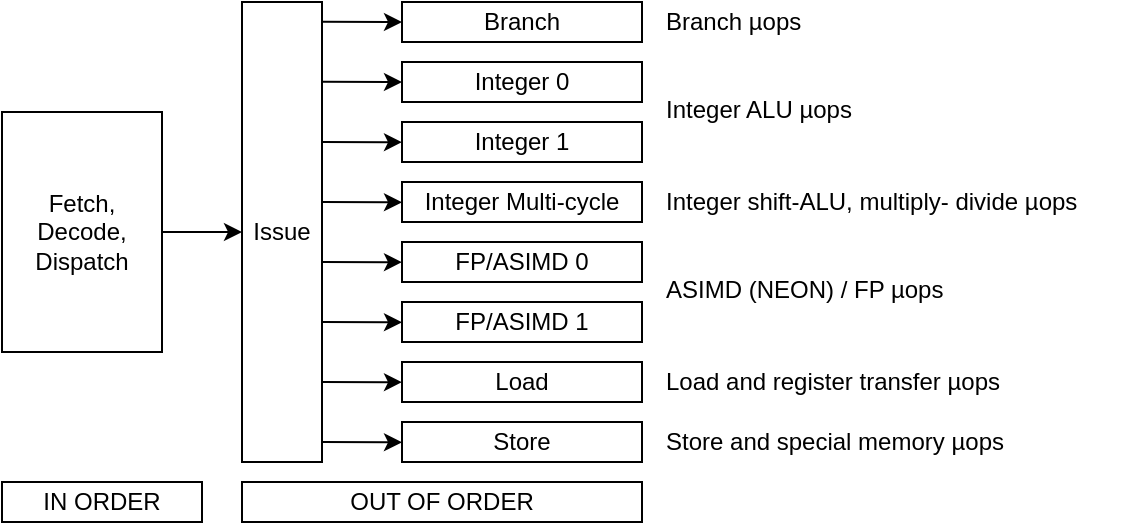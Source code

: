 <mxfile version="20.8.16" type="device"><diagram name="Page-1" id="CQ9Tcn9Mi_tH3L0ZF2m8"><mxGraphModel dx="827" dy="493" grid="1" gridSize="10" guides="1" tooltips="1" connect="1" arrows="1" fold="1" page="1" pageScale="1" pageWidth="850" pageHeight="1100" math="0" shadow="0"><root><mxCell id="0"/><mxCell id="1" parent="0"/><mxCell id="mTNjN8T_EUWVcwYaFmiH-14" style="edgeStyle=orthogonalEdgeStyle;rounded=0;orthogonalLoop=1;jettySize=auto;html=1;entryX=0;entryY=0.5;entryDx=0;entryDy=0;" edge="1" parent="1" source="mTNjN8T_EUWVcwYaFmiH-2" target="mTNjN8T_EUWVcwYaFmiH-3"><mxGeometry relative="1" as="geometry"/></mxCell><mxCell id="mTNjN8T_EUWVcwYaFmiH-2" value="Fetch, Decode, Dispatch" style="rounded=0;whiteSpace=wrap;html=1;flipH=0;direction=east;" vertex="1" parent="1"><mxGeometry x="40" y="175" width="80" height="120" as="geometry"/></mxCell><mxCell id="mTNjN8T_EUWVcwYaFmiH-3" value="Issue" style="rounded=0;whiteSpace=wrap;html=1;flipH=0;direction=east;" vertex="1" parent="1"><mxGeometry x="160" y="120" width="40" height="230" as="geometry"/></mxCell><mxCell id="mTNjN8T_EUWVcwYaFmiH-6" value="Branch" style="rounded=0;whiteSpace=wrap;html=1;flipH=0;direction=east;" vertex="1" parent="1"><mxGeometry x="240" y="120" width="120" height="20" as="geometry"/></mxCell><mxCell id="mTNjN8T_EUWVcwYaFmiH-7" value="Integer 0" style="rounded=0;whiteSpace=wrap;html=1;flipH=0;direction=east;" vertex="1" parent="1"><mxGeometry x="240" y="150" width="120" height="20" as="geometry"/></mxCell><mxCell id="mTNjN8T_EUWVcwYaFmiH-8" value="Integer 1" style="rounded=0;whiteSpace=wrap;html=1;flipH=0;direction=east;" vertex="1" parent="1"><mxGeometry x="240" y="180" width="120" height="20" as="geometry"/></mxCell><mxCell id="mTNjN8T_EUWVcwYaFmiH-9" value="Integer Multi-cycle" style="rounded=0;whiteSpace=wrap;html=1;flipH=0;direction=east;" vertex="1" parent="1"><mxGeometry x="240" y="210" width="120" height="20" as="geometry"/></mxCell><mxCell id="mTNjN8T_EUWVcwYaFmiH-10" value="FP/ASIMD 0" style="rounded=0;whiteSpace=wrap;html=1;flipH=0;direction=east;" vertex="1" parent="1"><mxGeometry x="240" y="240" width="120" height="20" as="geometry"/></mxCell><mxCell id="mTNjN8T_EUWVcwYaFmiH-11" value="FP/ASIMD 1" style="rounded=0;whiteSpace=wrap;html=1;flipH=0;direction=east;" vertex="1" parent="1"><mxGeometry x="240" y="270" width="120" height="20" as="geometry"/></mxCell><mxCell id="mTNjN8T_EUWVcwYaFmiH-12" value="Load" style="rounded=0;whiteSpace=wrap;html=1;flipH=0;direction=east;" vertex="1" parent="1"><mxGeometry x="240" y="300" width="120" height="20" as="geometry"/></mxCell><mxCell id="mTNjN8T_EUWVcwYaFmiH-13" value="Store" style="rounded=0;whiteSpace=wrap;html=1;flipH=0;direction=east;" vertex="1" parent="1"><mxGeometry x="240" y="330" width="120" height="20" as="geometry"/></mxCell><mxCell id="mTNjN8T_EUWVcwYaFmiH-26" value="IN ORDER" style="rounded=0;whiteSpace=wrap;html=1;flipH=0;direction=east;" vertex="1" parent="1"><mxGeometry x="40" y="360" width="100" height="20" as="geometry"/></mxCell><mxCell id="mTNjN8T_EUWVcwYaFmiH-27" value="OUT OF ORDER" style="rounded=0;whiteSpace=wrap;html=1;flipH=0;direction=east;" vertex="1" parent="1"><mxGeometry x="160" y="360" width="200" height="20" as="geometry"/></mxCell><mxCell id="mTNjN8T_EUWVcwYaFmiH-28" value="" style="endArrow=classic;html=1;rounded=0;entryX=0;entryY=0.5;entryDx=0;entryDy=0;exitX=1;exitY=0.043;exitDx=0;exitDy=0;exitPerimeter=0;" edge="1" parent="1" source="mTNjN8T_EUWVcwYaFmiH-3" target="mTNjN8T_EUWVcwYaFmiH-6"><mxGeometry width="50" height="50" relative="1" as="geometry"><mxPoint x="-40" y="190" as="sourcePoint"/><mxPoint x="10" y="140" as="targetPoint"/></mxGeometry></mxCell><mxCell id="mTNjN8T_EUWVcwYaFmiH-29" value="" style="endArrow=classic;html=1;rounded=0;entryX=0;entryY=0.5;entryDx=0;entryDy=0;exitX=1;exitY=0.043;exitDx=0;exitDy=0;exitPerimeter=0;" edge="1" parent="1"><mxGeometry width="50" height="50" relative="1" as="geometry"><mxPoint x="200" y="159.9" as="sourcePoint"/><mxPoint x="240" y="160.01" as="targetPoint"/></mxGeometry></mxCell><mxCell id="mTNjN8T_EUWVcwYaFmiH-30" value="" style="endArrow=classic;html=1;rounded=0;entryX=0;entryY=0.5;entryDx=0;entryDy=0;exitX=1;exitY=0.043;exitDx=0;exitDy=0;exitPerimeter=0;" edge="1" parent="1"><mxGeometry width="50" height="50" relative="1" as="geometry"><mxPoint x="200" y="190" as="sourcePoint"/><mxPoint x="240" y="190.11" as="targetPoint"/></mxGeometry></mxCell><mxCell id="mTNjN8T_EUWVcwYaFmiH-31" value="" style="endArrow=classic;html=1;rounded=0;entryX=0;entryY=0.5;entryDx=0;entryDy=0;exitX=1;exitY=0.043;exitDx=0;exitDy=0;exitPerimeter=0;" edge="1" parent="1"><mxGeometry width="50" height="50" relative="1" as="geometry"><mxPoint x="200" y="220.01" as="sourcePoint"/><mxPoint x="240" y="220.12" as="targetPoint"/></mxGeometry></mxCell><mxCell id="mTNjN8T_EUWVcwYaFmiH-32" value="" style="endArrow=classic;html=1;rounded=0;entryX=0;entryY=0.5;entryDx=0;entryDy=0;exitX=1;exitY=0.043;exitDx=0;exitDy=0;exitPerimeter=0;" edge="1" parent="1"><mxGeometry width="50" height="50" relative="1" as="geometry"><mxPoint x="200" y="250" as="sourcePoint"/><mxPoint x="240" y="250.11" as="targetPoint"/></mxGeometry></mxCell><mxCell id="mTNjN8T_EUWVcwYaFmiH-33" value="" style="endArrow=classic;html=1;rounded=0;entryX=0;entryY=0.5;entryDx=0;entryDy=0;exitX=1;exitY=0.043;exitDx=0;exitDy=0;exitPerimeter=0;" edge="1" parent="1"><mxGeometry width="50" height="50" relative="1" as="geometry"><mxPoint x="200" y="280.01" as="sourcePoint"/><mxPoint x="240" y="280.12" as="targetPoint"/></mxGeometry></mxCell><mxCell id="mTNjN8T_EUWVcwYaFmiH-34" value="" style="endArrow=classic;html=1;rounded=0;entryX=0;entryY=0.5;entryDx=0;entryDy=0;exitX=1;exitY=0.043;exitDx=0;exitDy=0;exitPerimeter=0;" edge="1" parent="1"><mxGeometry width="50" height="50" relative="1" as="geometry"><mxPoint x="200" y="310" as="sourcePoint"/><mxPoint x="240" y="310.11" as="targetPoint"/></mxGeometry></mxCell><mxCell id="mTNjN8T_EUWVcwYaFmiH-35" value="" style="endArrow=classic;html=1;rounded=0;entryX=0;entryY=0.5;entryDx=0;entryDy=0;exitX=1;exitY=0.043;exitDx=0;exitDy=0;exitPerimeter=0;" edge="1" parent="1"><mxGeometry width="50" height="50" relative="1" as="geometry"><mxPoint x="200" y="340.01" as="sourcePoint"/><mxPoint x="240" y="340.12" as="targetPoint"/></mxGeometry></mxCell><mxCell id="mTNjN8T_EUWVcwYaFmiH-36" value="Branch&amp;nbsp;µops" style="text;html=1;strokeColor=none;fillColor=none;align=left;verticalAlign=middle;whiteSpace=wrap;rounded=0;" vertex="1" parent="1"><mxGeometry x="370" y="121.25" width="80" height="17.5" as="geometry"/></mxCell><mxCell id="mTNjN8T_EUWVcwYaFmiH-37" value="Integer shift-ALU, multiply- divide µops" style="text;html=1;strokeColor=none;fillColor=none;align=left;verticalAlign=middle;whiteSpace=wrap;rounded=0;" vertex="1" parent="1"><mxGeometry x="370" y="211.25" width="230" height="17.5" as="geometry"/></mxCell><mxCell id="mTNjN8T_EUWVcwYaFmiH-38" value="Integer ALU µops" style="text;html=1;strokeColor=none;fillColor=none;align=left;verticalAlign=middle;whiteSpace=wrap;rounded=0;" vertex="1" parent="1"><mxGeometry x="370" y="160" width="100" height="27.5" as="geometry"/></mxCell><mxCell id="mTNjN8T_EUWVcwYaFmiH-39" value="ASIMD (NEON) / FP µops" style="text;html=1;strokeColor=none;fillColor=none;align=left;verticalAlign=middle;whiteSpace=wrap;rounded=0;" vertex="1" parent="1"><mxGeometry x="370" y="250" width="150" height="27.5" as="geometry"/></mxCell><mxCell id="mTNjN8T_EUWVcwYaFmiH-41" value="Load and register transfer µops" style="text;html=1;strokeColor=none;fillColor=none;align=left;verticalAlign=middle;whiteSpace=wrap;rounded=0;" vertex="1" parent="1"><mxGeometry x="370" y="301.25" width="170" height="17.5" as="geometry"/></mxCell><mxCell id="mTNjN8T_EUWVcwYaFmiH-42" value="Store and special memory µops" style="text;html=1;strokeColor=none;fillColor=none;align=left;verticalAlign=middle;whiteSpace=wrap;rounded=0;" vertex="1" parent="1"><mxGeometry x="370" y="331.25" width="180" height="17.5" as="geometry"/></mxCell></root></mxGraphModel></diagram></mxfile>